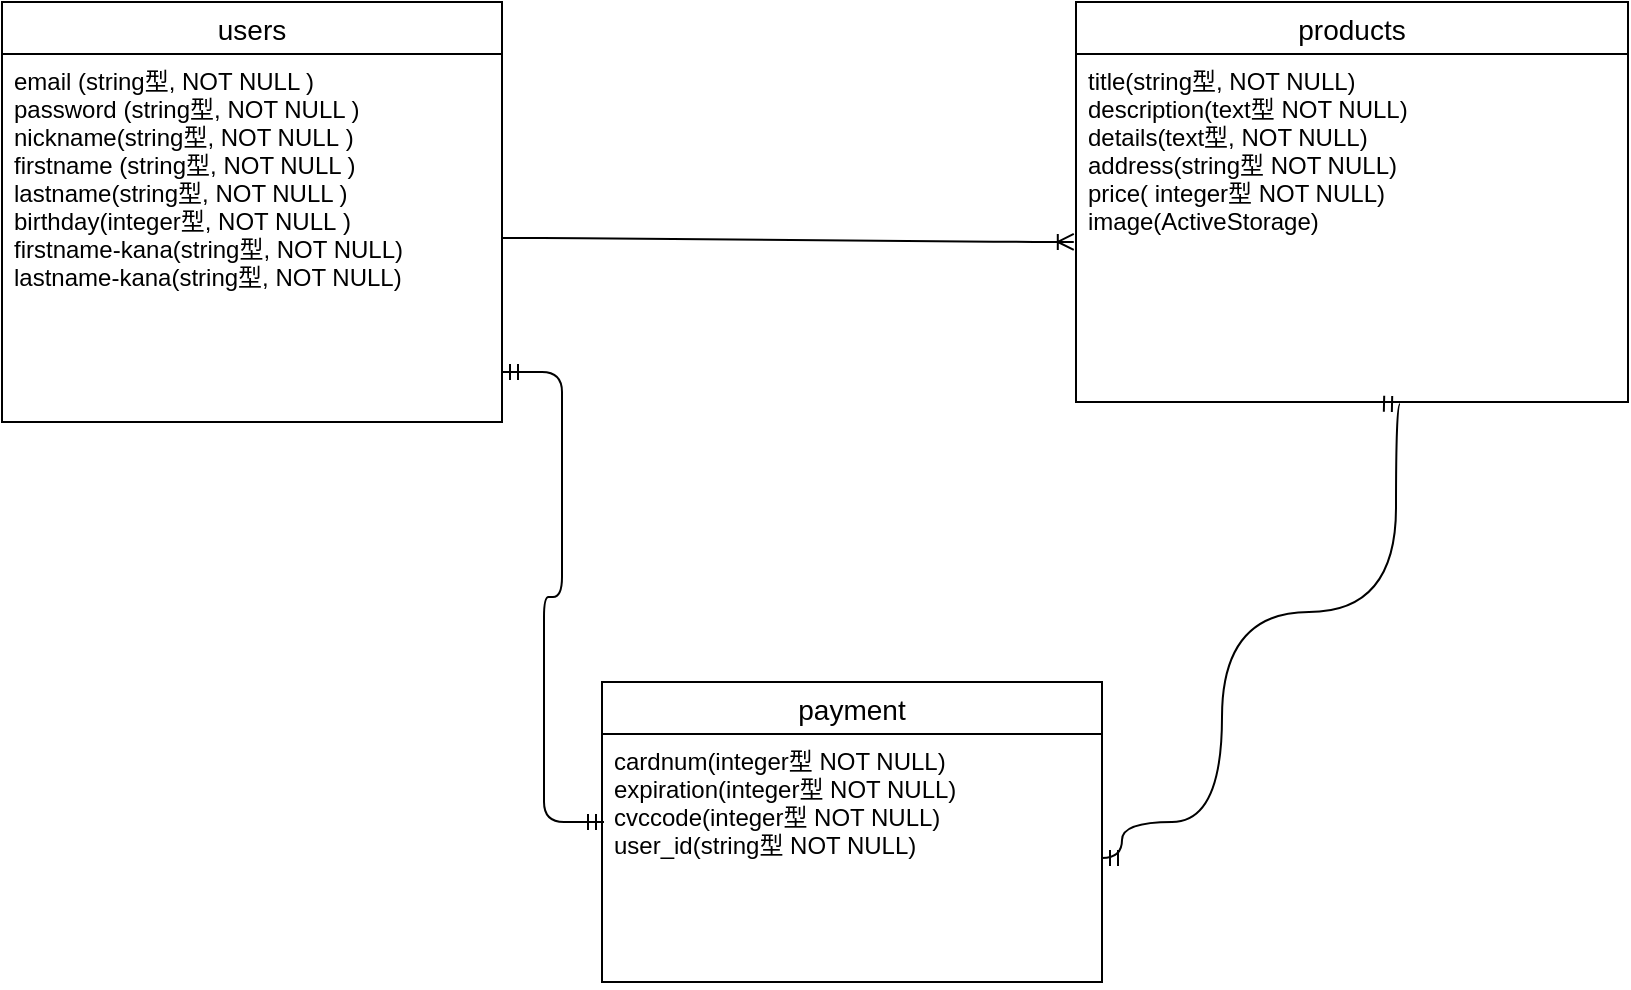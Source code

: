 <mxfile version="13.6.5">
    <diagram id="WpRl5m_lQtW6SSuc_euf" name="ページ1">
        <mxGraphModel dx="1796" dy="570" grid="1" gridSize="10" guides="1" tooltips="1" connect="1" arrows="1" fold="1" page="1" pageScale="1" pageWidth="827" pageHeight="1169" math="0" shadow="0">
            <root>
                <mxCell id="0"/>
                <mxCell id="1" parent="0"/>
                <mxCell id="7" value="products" style="swimlane;fontStyle=0;childLayout=stackLayout;horizontal=1;startSize=26;horizontalStack=0;resizeParent=1;resizeParentMax=0;resizeLast=0;collapsible=1;marginBottom=0;align=center;fontSize=14;" vertex="1" parent="1">
                    <mxGeometry x="357" y="40" width="276" height="200" as="geometry"/>
                </mxCell>
                <mxCell id="8" value="title(string型, NOT NULL)&#10;description(text型 NOT NULL)&#10;details(text型, NOT NULL)&#10;address(string型 NOT NULL)&#10;price( integer型 NOT NULL)&#10;image(ActiveStorage)" style="text;strokeColor=none;fillColor=none;spacingLeft=4;spacingRight=4;overflow=hidden;rotatable=0;points=[[0,0.5],[1,0.5]];portConstraint=eastwest;fontSize=12;" vertex="1" parent="7">
                    <mxGeometry y="26" width="276" height="174" as="geometry"/>
                </mxCell>
                <mxCell id="15" value="payment" style="swimlane;fontStyle=0;childLayout=stackLayout;horizontal=1;startSize=26;horizontalStack=0;resizeParent=1;resizeParentMax=0;resizeLast=0;collapsible=1;marginBottom=0;align=center;fontSize=14;" vertex="1" parent="1">
                    <mxGeometry x="120" y="380" width="250" height="150" as="geometry"/>
                </mxCell>
                <mxCell id="17" value="cardnum(integer型 NOT NULL)&#10;expiration(integer型 NOT NULL)&#10;cvccode(integer型 NOT NULL)&#10;user_id(string型 NOT NULL)&#10;" style="text;strokeColor=none;fillColor=none;spacingLeft=4;spacingRight=4;overflow=hidden;rotatable=0;points=[[0,0.5],[1,0.5]];portConstraint=eastwest;fontSize=12;" vertex="1" parent="15">
                    <mxGeometry y="26" width="250" height="124" as="geometry"/>
                </mxCell>
                <mxCell id="32" value="" style="edgeStyle=entityRelationEdgeStyle;fontSize=12;html=1;endArrow=ERoneToMany;exitX=1;exitY=0.5;exitDx=0;exitDy=0;entryX=-0.004;entryY=0.54;entryDx=0;entryDy=0;entryPerimeter=0;" edge="1" parent="1" source="4" target="8">
                    <mxGeometry width="100" height="100" relative="1" as="geometry">
                        <mxPoint x="250" y="380" as="sourcePoint"/>
                        <mxPoint x="350" y="280" as="targetPoint"/>
                    </mxGeometry>
                </mxCell>
                <mxCell id="2" value="users" style="swimlane;fontStyle=0;childLayout=stackLayout;horizontal=1;startSize=26;horizontalStack=0;resizeParent=1;resizeParentMax=0;resizeLast=0;collapsible=1;marginBottom=0;align=center;fontSize=14;" vertex="1" parent="1">
                    <mxGeometry x="-180" y="40" width="250" height="210" as="geometry"/>
                </mxCell>
                <mxCell id="4" value="email (string型, NOT NULL )&#10;password (string型, NOT NULL )&#10;nickname(string型, NOT NULL )&#10;firstname (string型, NOT NULL )&#10;lastname(string型, NOT NULL )&#10;birthday(integer型, NOT NULL )&#10;firstname-kana(string型, NOT NULL)&#10;lastname-kana(string型, NOT NULL)&#10;  &#10;&#10;" style="text;strokeColor=none;fillColor=none;spacingLeft=4;spacingRight=4;overflow=hidden;rotatable=0;points=[[0,0.5],[1,0.5]];portConstraint=eastwest;fontSize=12;" vertex="1" parent="2">
                    <mxGeometry y="26" width="250" height="184" as="geometry"/>
                </mxCell>
                <mxCell id="34" value="" style="edgeStyle=entityRelationEdgeStyle;fontSize=12;html=1;endArrow=ERmandOne;startArrow=ERmandOne;entryX=0.004;entryY=0.355;entryDx=0;entryDy=0;entryPerimeter=0;" edge="1" parent="1" target="17">
                    <mxGeometry width="100" height="100" relative="1" as="geometry">
                        <mxPoint x="70" y="225" as="sourcePoint"/>
                        <mxPoint x="350" y="280" as="targetPoint"/>
                    </mxGeometry>
                </mxCell>
                <mxCell id="35" value="" style="edgeStyle=orthogonalEdgeStyle;fontSize=12;html=1;endArrow=ERmandOne;startArrow=ERmandOne;curved=1;entryX=0.587;entryY=1.006;entryDx=0;entryDy=0;entryPerimeter=0;exitX=1;exitY=0.5;exitDx=0;exitDy=0;" edge="1" parent="1" source="17" target="8">
                    <mxGeometry width="100" height="100" relative="1" as="geometry">
                        <mxPoint x="373" y="450" as="sourcePoint"/>
                        <mxPoint x="390" y="270" as="targetPoint"/>
                        <Array as="points">
                            <mxPoint x="380" y="468"/>
                            <mxPoint x="380" y="450"/>
                            <mxPoint x="430" y="450"/>
                            <mxPoint x="430" y="345"/>
                            <mxPoint x="517" y="345"/>
                            <mxPoint x="517" y="241"/>
                        </Array>
                    </mxGeometry>
                </mxCell>
            </root>
        </mxGraphModel>
    </diagram>
</mxfile>